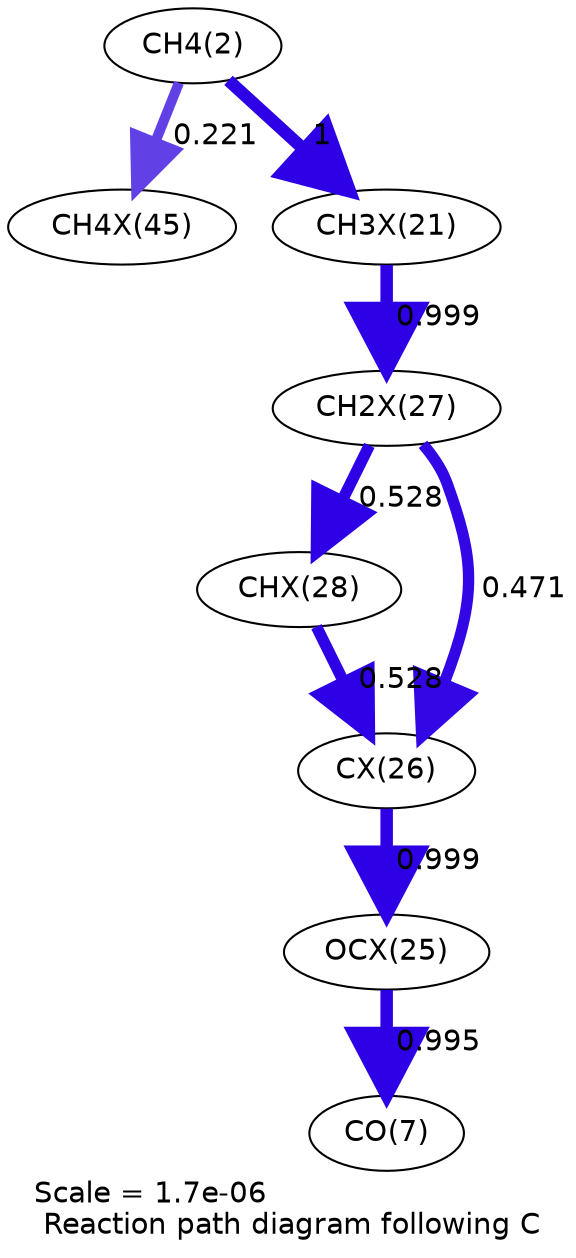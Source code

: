 digraph reaction_paths {
center=1;
s4 -> s34[fontname="Helvetica", penwidth=4.86, arrowsize=2.43, color="0.7, 0.721, 0.9"
, label=" 0.221"];
s4 -> s26[fontname="Helvetica", penwidth=6, arrowsize=3, color="0.7, 1.5, 0.9"
, label=" 1"];
s26 -> s32[fontname="Helvetica", penwidth=6, arrowsize=3, color="0.7, 1.5, 0.9"
, label=" 0.999"];
s32 -> s33[fontname="Helvetica", penwidth=5.52, arrowsize=2.76, color="0.7, 1.03, 0.9"
, label=" 0.528"];
s32 -> s31[fontname="Helvetica", penwidth=5.43, arrowsize=2.72, color="0.7, 0.971, 0.9"
, label=" 0.471"];
s33 -> s31[fontname="Helvetica", penwidth=5.52, arrowsize=2.76, color="0.7, 1.03, 0.9"
, label=" 0.528"];
s31 -> s30[fontname="Helvetica", penwidth=6, arrowsize=3, color="0.7, 1.5, 0.9"
, label=" 0.999"];
s30 -> s9[fontname="Helvetica", penwidth=6, arrowsize=3, color="0.7, 1.49, 0.9"
, label=" 0.995"];
s4 [ fontname="Helvetica", label="CH4(2)"];
s9 [ fontname="Helvetica", label="CO(7)"];
s26 [ fontname="Helvetica", label="CH3X(21)"];
s30 [ fontname="Helvetica", label="OCX(25)"];
s31 [ fontname="Helvetica", label="CX(26)"];
s32 [ fontname="Helvetica", label="CH2X(27)"];
s33 [ fontname="Helvetica", label="CHX(28)"];
s34 [ fontname="Helvetica", label="CH4X(45)"];
 label = "Scale = 1.7e-06\l Reaction path diagram following C";
 fontname = "Helvetica";
}
